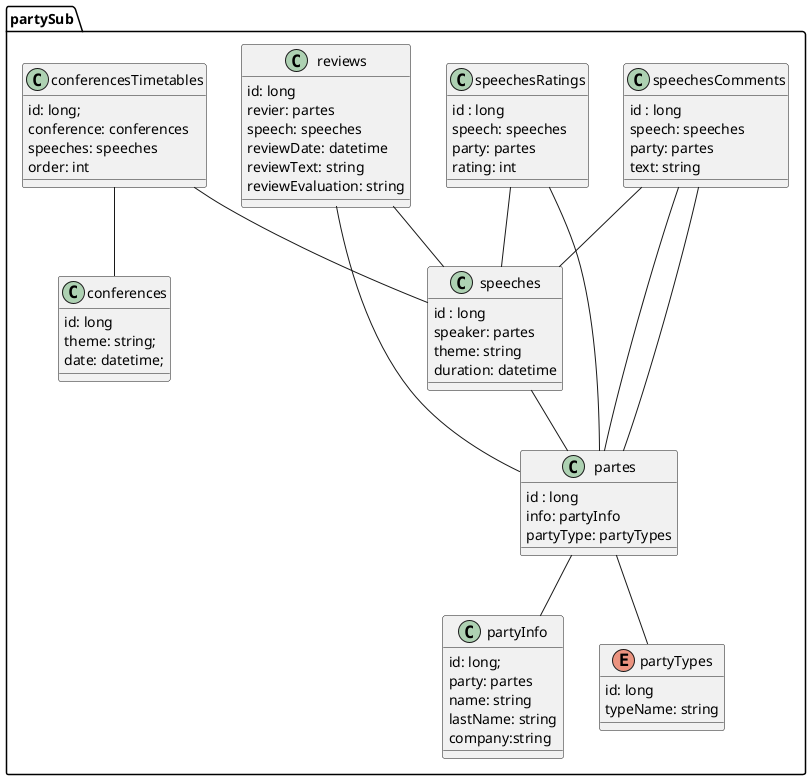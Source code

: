 ```plantuml
@startuml

namespace partySub {

 class partes
 {
  id : long
  info: partyInfo
  partyType: partyTypes
 }
 class partyInfo
 {  
    id: long;
    party: partes
    name: string
    lastName: string
    company:string
 }
 enum partyTypes
 {
    id: long
    typeName: string
 }

class speeches
{
    id : long
    speaker: partes
    theme: string
    duration: datetime
}
class speechesComments
{
    id : long
    speech: speeches
    party: partes
    text: string   
}
class speechesRatings
{
    id : long
    speech: speeches
    party: partes
    rating: int   
}


class reviews
{  
   id: long
   revier: partes
   speech: speeches
   reviewDate: datetime
   reviewText: string
   reviewEvaluation: string
}

class conferences
{
    id: long
    theme: string;
    date: datetime;
}
class conferencesTimetables
{
    id: long;
    conference: conferences
    speeches: speeches
    order: int
}
 
 partes -- partyTypes
 partes -- partyInfo
 speeches -- partes
 speechesComments -- partes
 reviews -- partes
 reviews -- speeches
 speechesRatings -- partes
 speechesRatings -- speeches
 conferencesTimetables -- conferences
 conferencesTimetables -- speeches
 speechesComments -- speeches
 speechesComments -- partes

 
@enduml
```
